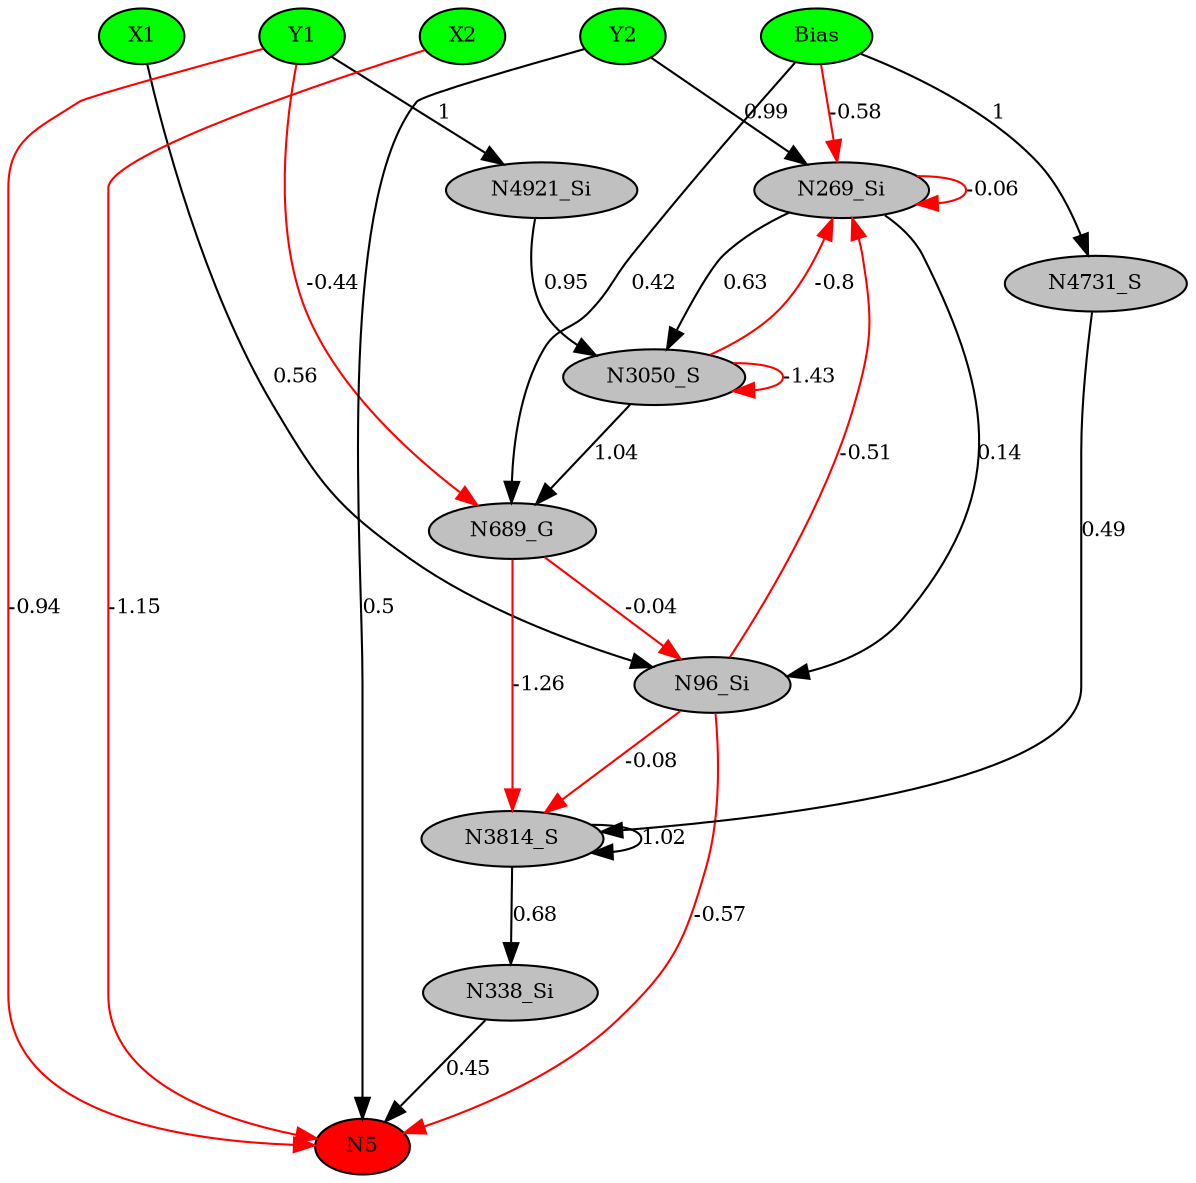 digraph g { 
N0 [shape=ellipse, label=Bias,fontsize=10,height=0.1,width=0.1,style=filled,fillcolor=green]
N1[shape=ellipse label=X1,fontsize=10,height=0.1,width=0.1,style=filled,fillcolor=green]
N2[shape=ellipse label=Y1,fontsize=10,height=0.1,width=0.1,style=filled,fillcolor=green]
N3[shape=ellipse label=X2,fontsize=10,height=0.1,width=0.1,style=filled,fillcolor=green]
N4[shape=ellipse label=Y2,fontsize=10,height=0.1,width=0.1,style=filled,fillcolor=green]
N5[shape=ellipse,fontsize = 10, height = 0.1, width = 0.1, style = filled, fillcolor = red]
N96[shape=ellipse, label=N96_Si,fontsize=10,height=0.1,width=0.1,style=filled,fillcolor=gray]
N269[shape=ellipse, label=N269_Si,fontsize=10,height=0.1,width=0.1,style=filled,fillcolor=gray]
N338[shape=ellipse, label=N338_Si,fontsize=10,height=0.1,width=0.1,style=filled,fillcolor=gray]
N689[shape=ellipse, label=N689_G,fontsize=10,height=0.1,width=0.1,style=filled,fillcolor=gray]
N3050[shape=ellipse, label=N3050_S,fontsize=10,height=0.1,width=0.1,style=filled,fillcolor=gray]
N3814[shape=ellipse, label=N3814_S,fontsize=10,height=0.1,width=0.1,style=filled,fillcolor=gray]
N4731[shape=ellipse, label=N4731_S,fontsize=10,height=0.1,width=0.1,style=filled,fillcolor=gray]
N4921[shape=ellipse, label=N4921_Si,fontsize=10,height=0.1,width=0.1,style=filled,fillcolor=gray]
N2 -> N5 [color=red] [arrowType=inv][ label=-0.94,fontsize=10]
N3 -> N5 [color=red] [arrowType=inv][ label=-1.15,fontsize=10]
N4 -> N5 [color=black] [ label=0.5,fontsize=10]
N1 -> N96 [color=black] [ label=0.56,fontsize=10]
N96 -> N5 [color=red] [arrowType=inv][ label=-0.57,fontsize=10]
N4 -> N269 [color=black] [ label=0.99,fontsize=10]
N269 -> N96 [color=black] [ label=0.14,fontsize=10]
N338 -> N5 [color=black] [ label=0.45,fontsize=10]
N269 -> N269 [color=red] [arrowType=inv][ label=-0.06,fontsize=10]
N96 -> N269 [color=red] [arrowType=inv][ label=-0.51,fontsize=10]
N2 -> N689 [color=red] [arrowType=inv][ label=-0.44,fontsize=10]
N689 -> N96 [color=red] [arrowType=inv][ label=-0.04,fontsize=10]
N0 -> N269 [color=red] [arrowType=inv][ label=-0.58,fontsize=10]
N0 -> N689 [color=black] [ label=0.42,fontsize=10]
N3050 -> N269 [color=red] [arrowType=inv][ label=-0.8,fontsize=10]
N3050 -> N3050 [color=red] [arrowType=inv][ label=-1.43,fontsize=10]
N3814 -> N338 [color=black] [ label=0.68,fontsize=10]
N3050 -> N689 [color=black] [ label=1.04,fontsize=10]
N269 -> N3050 [color=black] [ label=0.63,fontsize=10]
N689 -> N3814 [color=red] [arrowType=inv][ label=-1.26,fontsize=10]
N0 -> N4731 [color=black] [ label=1,fontsize=10]
N4731 -> N3814 [color=black] [ label=0.49,fontsize=10]
N3814 -> N3814 [color=black] [ label=1.02,fontsize=10]
N96 -> N3814 [color=red] [arrowType=inv][ label=-0.08,fontsize=10]
N2 -> N4921 [color=black] [ label=1,fontsize=10]
N4921 -> N3050 [color=black] [ label=0.95,fontsize=10]
 { rank=same; 
N5
 } 
 { rank=same; 
N1 ->N2 ->N3 ->N4 ->N0 [style=invis]
 } 
}
